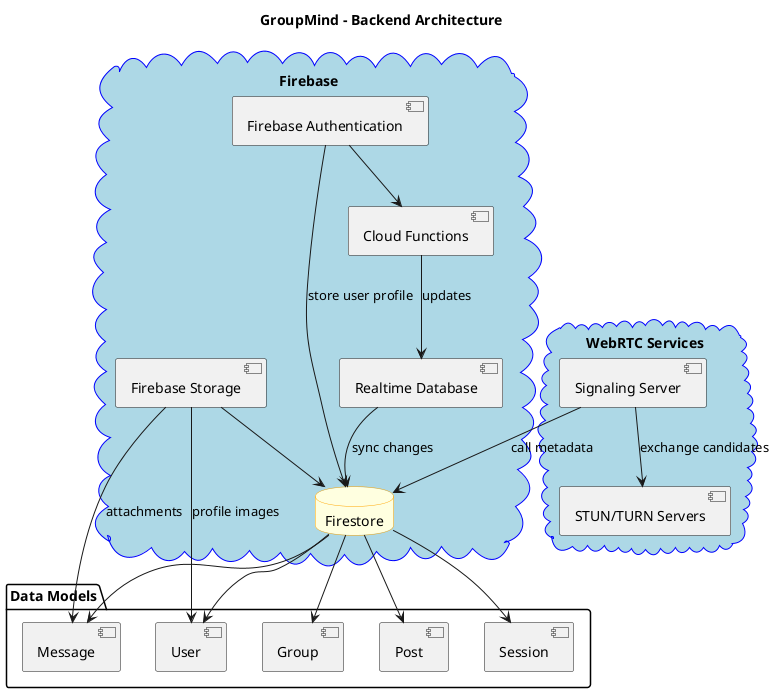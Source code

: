 @startuml Backend Architecture
title GroupMind - Backend Architecture

skinparam database {
  BackgroundColor LightYellow
  BorderColor Orange
}

skinparam cloud {
  BackgroundColor LightBlue
  BorderColor Blue
}

' --- Firebase Cloud ---
cloud "Firebase" {
  [Firebase Authentication] as Auth
  database "Firestore" as Firestore
  [Firebase Storage] as Storage
  [Realtime Database] as RealtimeDB
  [Cloud Functions] as Functions
}

' --- WebRTC Services ---
cloud "WebRTC Services" {
  [Signaling Server] as Signaling
  [STUN/TURN Servers] as ICE
}

' --- Data Models ---
package "Data Models" {
  [User]
  [Group]
  [Message]
  [Post]
  [Session]
}

' --- Core Connections ---

' Authentication
Auth --> Firestore : store user profile
Auth --> Functions

' Firestore & Models
Firestore --> User
Firestore --> Group
Firestore --> Message
Firestore --> Post
Firestore --> Session

' File Storage
Storage --> Firestore
Storage --> User : profile images
Storage --> Message : attachments

' WebRTC
Signaling --> Firestore : call metadata
Signaling --> ICE : exchange candidates

' Realtime
RealtimeDB --> Firestore : sync changes
Functions --> RealtimeDB : updates

@enduml
